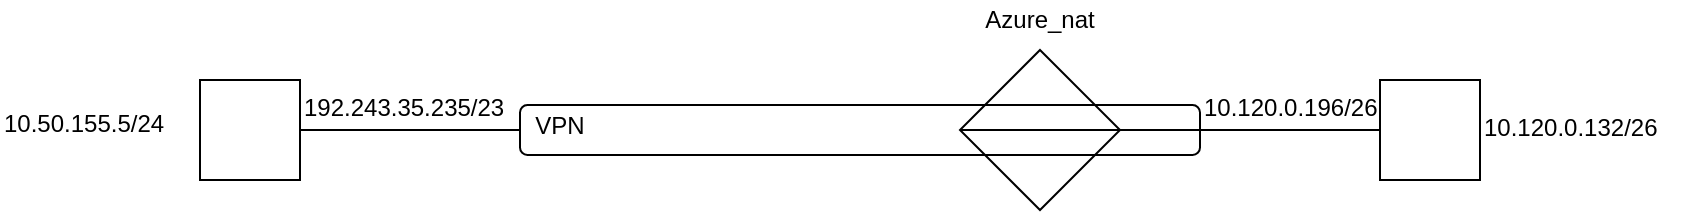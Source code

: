 <mxfile version="14.5.7" type="github">
  <diagram id="G-RdTnosiLxGNRlJva9h" name="Page-1">
    <mxGraphModel dx="582" dy="1613" grid="1" gridSize="10" guides="1" tooltips="1" connect="1" arrows="1" fold="1" page="1" pageScale="1" pageWidth="850" pageHeight="1100" math="0" shadow="0">
      <root>
        <mxCell id="0" />
        <mxCell id="1" parent="0" />
        <mxCell id="jPgXfjGo4y_fZVxcAC2Z-1" value="" style="whiteSpace=wrap;html=1;aspect=fixed;" vertex="1" parent="1">
          <mxGeometry x="110" y="210" width="50" height="50" as="geometry" />
        </mxCell>
        <mxCell id="jPgXfjGo4y_fZVxcAC2Z-2" value="" style="whiteSpace=wrap;html=1;aspect=fixed;" vertex="1" parent="1">
          <mxGeometry x="700" y="210" width="50" height="50" as="geometry" />
        </mxCell>
        <mxCell id="jPgXfjGo4y_fZVxcAC2Z-3" value="" style="rhombus;whiteSpace=wrap;html=1;" vertex="1" parent="1">
          <mxGeometry x="490" y="195" width="80" height="80" as="geometry" />
        </mxCell>
        <mxCell id="jPgXfjGo4y_fZVxcAC2Z-4" value="" style="endArrow=none;html=1;exitX=1;exitY=0.5;exitDx=0;exitDy=0;entryX=0;entryY=0.5;entryDx=0;entryDy=0;" edge="1" parent="1" source="jPgXfjGo4y_fZVxcAC2Z-10" target="jPgXfjGo4y_fZVxcAC2Z-3">
          <mxGeometry width="50" height="50" relative="1" as="geometry">
            <mxPoint x="400" y="420" as="sourcePoint" />
            <mxPoint x="450" y="370" as="targetPoint" />
          </mxGeometry>
        </mxCell>
        <mxCell id="jPgXfjGo4y_fZVxcAC2Z-5" value="" style="endArrow=none;html=1;entryX=0;entryY=0.5;entryDx=0;entryDy=0;exitX=1;exitY=0.5;exitDx=0;exitDy=0;" edge="1" parent="1" source="jPgXfjGo4y_fZVxcAC2Z-3" target="jPgXfjGo4y_fZVxcAC2Z-2">
          <mxGeometry width="50" height="50" relative="1" as="geometry">
            <mxPoint x="400" y="420" as="sourcePoint" />
            <mxPoint x="450" y="370" as="targetPoint" />
          </mxGeometry>
        </mxCell>
        <mxCell id="jPgXfjGo4y_fZVxcAC2Z-6" value="Azure_nat" style="text;html=1;strokeColor=none;fillColor=none;align=center;verticalAlign=middle;whiteSpace=wrap;rounded=0;" vertex="1" parent="1">
          <mxGeometry x="510" y="170" width="40" height="20" as="geometry" />
        </mxCell>
        <UserObject label="10.50.155.5/24" link="10.50.155.5" id="jPgXfjGo4y_fZVxcAC2Z-7">
          <mxCell style="text;whiteSpace=wrap;html=1;" vertex="1" parent="1">
            <mxGeometry x="10" y="217.5" width="90" height="30" as="geometry" />
          </mxCell>
        </UserObject>
        <UserObject label="192.243.35.235/23" link="192.243.35.235" id="jPgXfjGo4y_fZVxcAC2Z-8">
          <mxCell style="text;whiteSpace=wrap;html=1;" vertex="1" parent="1">
            <mxGeometry x="160" y="210" width="50" height="20" as="geometry" />
          </mxCell>
        </UserObject>
        <mxCell id="jPgXfjGo4y_fZVxcAC2Z-10" value="" style="rounded=1;whiteSpace=wrap;html=1;fillColor=none;" vertex="1" parent="1">
          <mxGeometry x="270" y="222.5" width="340" height="25" as="geometry" />
        </mxCell>
        <mxCell id="jPgXfjGo4y_fZVxcAC2Z-12" value="" style="endArrow=none;html=1;exitX=1;exitY=0.5;exitDx=0;exitDy=0;entryX=0;entryY=0.5;entryDx=0;entryDy=0;" edge="1" parent="1" source="jPgXfjGo4y_fZVxcAC2Z-1" target="jPgXfjGo4y_fZVxcAC2Z-10">
          <mxGeometry width="50" height="50" relative="1" as="geometry">
            <mxPoint x="220" y="235" as="sourcePoint" />
            <mxPoint x="490" y="235" as="targetPoint" />
          </mxGeometry>
        </mxCell>
        <mxCell id="jPgXfjGo4y_fZVxcAC2Z-13" value="VPN " style="text;html=1;strokeColor=none;fillColor=none;align=center;verticalAlign=middle;whiteSpace=wrap;rounded=0;" vertex="1" parent="1">
          <mxGeometry x="270" y="222.5" width="40" height="20" as="geometry" />
        </mxCell>
        <UserObject label="10.120.0.132/26" link="10.120.0.132" id="jPgXfjGo4y_fZVxcAC2Z-14">
          <mxCell style="text;whiteSpace=wrap;html=1;" vertex="1" parent="1">
            <mxGeometry x="750" y="220" width="100" height="30" as="geometry" />
          </mxCell>
        </UserObject>
        <UserObject label="10.120.0.196/26" link="10.120.0.196" id="jPgXfjGo4y_fZVxcAC2Z-15">
          <mxCell style="text;whiteSpace=wrap;html=1;" vertex="1" parent="1">
            <mxGeometry x="610" y="210" width="100" height="30" as="geometry" />
          </mxCell>
        </UserObject>
      </root>
    </mxGraphModel>
  </diagram>
</mxfile>

